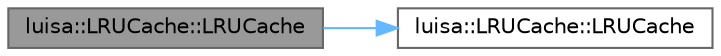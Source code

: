 digraph "luisa::LRUCache::LRUCache"
{
 // LATEX_PDF_SIZE
  bgcolor="transparent";
  edge [fontname=Helvetica,fontsize=10,labelfontname=Helvetica,labelfontsize=10];
  node [fontname=Helvetica,fontsize=10,shape=box,height=0.2,width=0.4];
  rankdir="LR";
  Node1 [id="Node000001",label="luisa::LRUCache::LRUCache",height=0.2,width=0.4,color="gray40", fillcolor="grey60", style="filled", fontcolor="black",tooltip=" "];
  Node1 -> Node2 [id="edge2_Node000001_Node000002",color="steelblue1",style="solid",tooltip=" "];
  Node2 [id="Node000002",label="luisa::LRUCache::LRUCache",height=0.2,width=0.4,color="grey40", fillcolor="white", style="filled",URL="$classluisa_1_1_l_r_u_cache.html#a02502b5c9fa964d82976b541d6fdfa2c",tooltip=" "];
}
